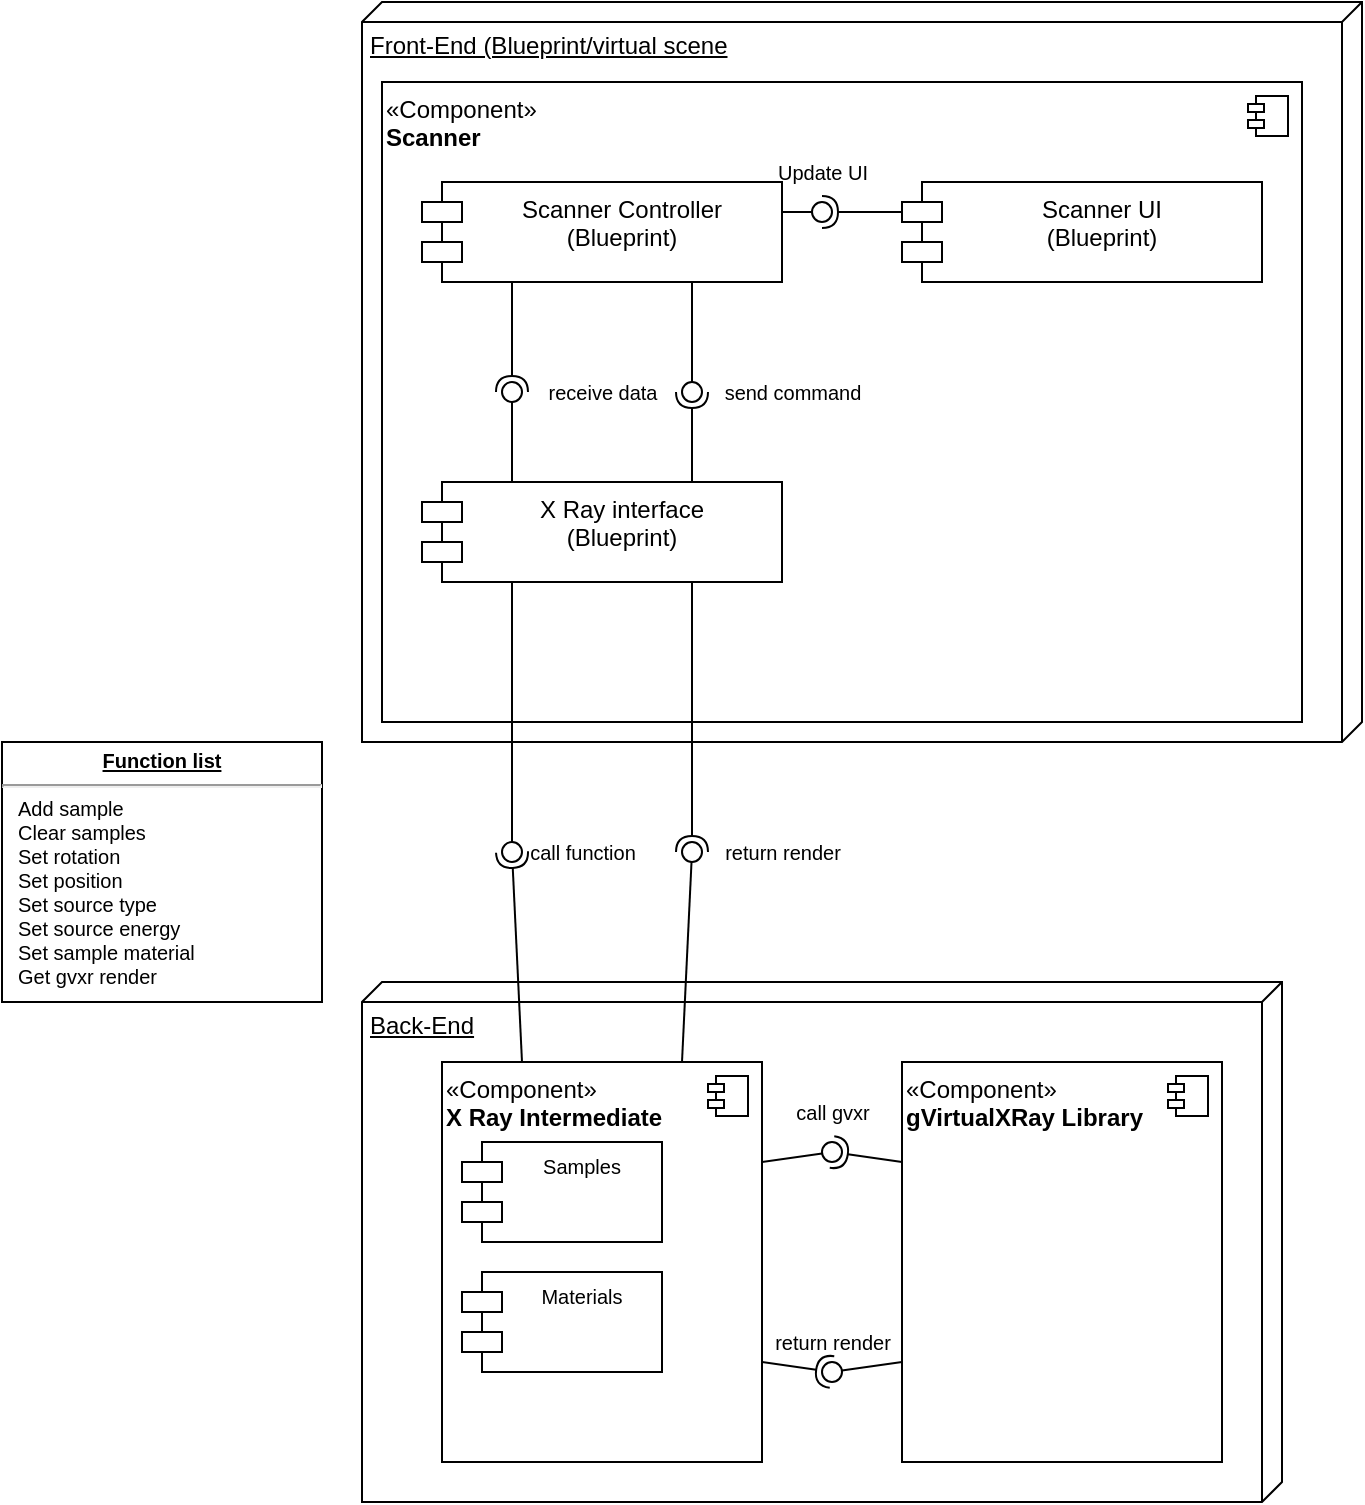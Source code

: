 <mxfile version="20.2.5" type="github"><diagram name="Page-1" id="5f0bae14-7c28-e335-631c-24af17079c00"><mxGraphModel dx="2081" dy="514" grid="1" gridSize="10" guides="1" tooltips="1" connect="1" arrows="1" fold="1" page="1" pageScale="1" pageWidth="1100" pageHeight="850" background="none" math="0" shadow="0"><root><mxCell id="0"/><mxCell id="1" parent="0"/><mxCell id="5TFn0p2gD0XYP7FQZgxb-5" value="Front-End (Blueprint/virtual scene" style="verticalAlign=top;align=left;spacingTop=8;spacingLeft=2;spacingRight=12;shape=cube;size=10;direction=south;fontStyle=4;html=1;" vertex="1" parent="1"><mxGeometry x="40" y="30" width="500" height="370" as="geometry"/></mxCell><mxCell id="5TFn0p2gD0XYP7FQZgxb-6" value="«Component»&lt;br&gt;&lt;b&gt;Scanner&lt;/b&gt;" style="html=1;dropTarget=0;align=left;verticalAlign=top;" vertex="1" parent="1"><mxGeometry x="50" y="70" width="460" height="320" as="geometry"/></mxCell><mxCell id="5TFn0p2gD0XYP7FQZgxb-7" value="" style="shape=module;jettyWidth=8;jettyHeight=4;" vertex="1" parent="5TFn0p2gD0XYP7FQZgxb-6"><mxGeometry x="1" width="20" height="20" relative="1" as="geometry"><mxPoint x="-27" y="7" as="offset"/></mxGeometry></mxCell><mxCell id="5TFn0p2gD0XYP7FQZgxb-8" value="Scanner Controller&#10;(Blueprint)" style="shape=module;align=left;spacingLeft=20;align=center;verticalAlign=top;" vertex="1" parent="1"><mxGeometry x="70" y="120" width="180" height="50" as="geometry"/></mxCell><mxCell id="5TFn0p2gD0XYP7FQZgxb-9" value="X Ray interface&#10;(Blueprint)" style="shape=module;align=left;spacingLeft=20;align=center;verticalAlign=top;" vertex="1" parent="1"><mxGeometry x="70" y="270" width="180" height="50" as="geometry"/></mxCell><mxCell id="5TFn0p2gD0XYP7FQZgxb-10" value="Back-End" style="verticalAlign=top;align=left;spacingTop=8;spacingLeft=2;spacingRight=12;shape=cube;size=10;direction=south;fontStyle=4;html=1;" vertex="1" parent="1"><mxGeometry x="40" y="520" width="460" height="260" as="geometry"/></mxCell><mxCell id="5TFn0p2gD0XYP7FQZgxb-11" value="«Component»&lt;br&gt;&lt;b&gt;gVirtualXRay Library&lt;/b&gt;" style="html=1;dropTarget=0;align=left;verticalAlign=top;" vertex="1" parent="1"><mxGeometry x="310" y="560" width="160" height="200" as="geometry"/></mxCell><mxCell id="5TFn0p2gD0XYP7FQZgxb-12" value="" style="shape=module;jettyWidth=8;jettyHeight=4;" vertex="1" parent="5TFn0p2gD0XYP7FQZgxb-11"><mxGeometry x="1" width="20" height="20" relative="1" as="geometry"><mxPoint x="-27" y="7" as="offset"/></mxGeometry></mxCell><mxCell id="5TFn0p2gD0XYP7FQZgxb-15" value="«Component»&lt;br&gt;&lt;b&gt;X Ray Intermediate&lt;/b&gt;" style="html=1;dropTarget=0;align=left;verticalAlign=top;" vertex="1" parent="1"><mxGeometry x="80" y="560" width="160" height="200" as="geometry"/></mxCell><mxCell id="5TFn0p2gD0XYP7FQZgxb-16" value="" style="shape=module;jettyWidth=8;jettyHeight=4;" vertex="1" parent="5TFn0p2gD0XYP7FQZgxb-15"><mxGeometry x="1" width="20" height="20" relative="1" as="geometry"><mxPoint x="-27" y="7" as="offset"/></mxGeometry></mxCell><mxCell id="5TFn0p2gD0XYP7FQZgxb-17" value="Scanner UI&#10;(Blueprint)" style="shape=module;align=left;spacingLeft=20;align=center;verticalAlign=top;" vertex="1" parent="1"><mxGeometry x="310" y="120" width="180" height="50" as="geometry"/></mxCell><mxCell id="5TFn0p2gD0XYP7FQZgxb-27" value="" style="rounded=0;orthogonalLoop=1;jettySize=auto;html=1;endArrow=none;endFill=0;sketch=0;sourcePerimeterSpacing=0;targetPerimeterSpacing=0;exitX=0.25;exitY=0;exitDx=0;exitDy=0;" edge="1" target="5TFn0p2gD0XYP7FQZgxb-29" parent="1" source="5TFn0p2gD0XYP7FQZgxb-9"><mxGeometry relative="1" as="geometry"><mxPoint x="110" y="225" as="sourcePoint"/></mxGeometry></mxCell><mxCell id="5TFn0p2gD0XYP7FQZgxb-28" value="" style="rounded=0;orthogonalLoop=1;jettySize=auto;html=1;endArrow=halfCircle;endFill=0;entryX=0.5;entryY=0.5;endSize=6;strokeWidth=1;sketch=0;exitX=0.25;exitY=1;exitDx=0;exitDy=0;" edge="1" target="5TFn0p2gD0XYP7FQZgxb-29" parent="1" source="5TFn0p2gD0XYP7FQZgxb-8"><mxGeometry relative="1" as="geometry"><mxPoint x="150" y="225" as="sourcePoint"/></mxGeometry></mxCell><mxCell id="5TFn0p2gD0XYP7FQZgxb-29" value="" style="ellipse;whiteSpace=wrap;html=1;align=center;aspect=fixed;resizable=0;points=[];outlineConnect=0;sketch=0;" vertex="1" parent="1"><mxGeometry x="110" y="220" width="10" height="10" as="geometry"/></mxCell><mxCell id="5TFn0p2gD0XYP7FQZgxb-30" value="" style="rounded=0;orthogonalLoop=1;jettySize=auto;html=1;endArrow=none;endFill=0;sketch=0;sourcePerimeterSpacing=0;targetPerimeterSpacing=0;exitX=0.75;exitY=1;exitDx=0;exitDy=0;" edge="1" target="5TFn0p2gD0XYP7FQZgxb-32" parent="1" source="5TFn0p2gD0XYP7FQZgxb-8"><mxGeometry relative="1" as="geometry"><mxPoint x="190" y="225" as="sourcePoint"/></mxGeometry></mxCell><mxCell id="5TFn0p2gD0XYP7FQZgxb-31" value="" style="rounded=0;orthogonalLoop=1;jettySize=auto;html=1;endArrow=halfCircle;endFill=0;entryX=0.5;entryY=0.5;endSize=6;strokeWidth=1;sketch=0;exitX=0.75;exitY=0;exitDx=0;exitDy=0;" edge="1" target="5TFn0p2gD0XYP7FQZgxb-32" parent="1" source="5TFn0p2gD0XYP7FQZgxb-9"><mxGeometry relative="1" as="geometry"><mxPoint x="230" y="225" as="sourcePoint"/></mxGeometry></mxCell><mxCell id="5TFn0p2gD0XYP7FQZgxb-32" value="" style="ellipse;whiteSpace=wrap;html=1;align=center;aspect=fixed;resizable=0;points=[];outlineConnect=0;sketch=0;" vertex="1" parent="1"><mxGeometry x="200" y="220" width="10" height="10" as="geometry"/></mxCell><mxCell id="5TFn0p2gD0XYP7FQZgxb-34" value="send command" style="text;html=1;align=center;verticalAlign=middle;resizable=0;points=[];autosize=1;strokeColor=none;fillColor=none;fontSize=10;" vertex="1" parent="1"><mxGeometry x="210" y="210" width="90" height="30" as="geometry"/></mxCell><mxCell id="5TFn0p2gD0XYP7FQZgxb-35" value="receive data" style="text;html=1;align=center;verticalAlign=middle;resizable=0;points=[];autosize=1;strokeColor=none;fillColor=none;fontSize=10;" vertex="1" parent="1"><mxGeometry x="120" y="210" width="80" height="30" as="geometry"/></mxCell><mxCell id="5TFn0p2gD0XYP7FQZgxb-36" value="" style="rounded=0;orthogonalLoop=1;jettySize=auto;html=1;endArrow=none;endFill=0;sketch=0;sourcePerimeterSpacing=0;targetPerimeterSpacing=0;fontSize=10;exitX=0.25;exitY=1;exitDx=0;exitDy=0;" edge="1" target="5TFn0p2gD0XYP7FQZgxb-38" parent="1" source="5TFn0p2gD0XYP7FQZgxb-9"><mxGeometry relative="1" as="geometry"><mxPoint x="110" y="355" as="sourcePoint"/></mxGeometry></mxCell><mxCell id="5TFn0p2gD0XYP7FQZgxb-37" value="" style="rounded=0;orthogonalLoop=1;jettySize=auto;html=1;endArrow=halfCircle;endFill=0;entryX=0.5;entryY=0.5;endSize=6;strokeWidth=1;sketch=0;fontSize=10;exitX=0.25;exitY=0;exitDx=0;exitDy=0;" edge="1" target="5TFn0p2gD0XYP7FQZgxb-38" parent="1" source="5TFn0p2gD0XYP7FQZgxb-15"><mxGeometry relative="1" as="geometry"><mxPoint x="150" y="355" as="sourcePoint"/></mxGeometry></mxCell><mxCell id="5TFn0p2gD0XYP7FQZgxb-38" value="" style="ellipse;whiteSpace=wrap;html=1;align=center;aspect=fixed;resizable=0;points=[];outlineConnect=0;sketch=0;fontSize=10;" vertex="1" parent="1"><mxGeometry x="110" y="450" width="10" height="10" as="geometry"/></mxCell><mxCell id="5TFn0p2gD0XYP7FQZgxb-39" value="call function" style="text;html=1;align=center;verticalAlign=middle;resizable=0;points=[];autosize=1;strokeColor=none;fillColor=none;fontSize=10;" vertex="1" parent="1"><mxGeometry x="110" y="440" width="80" height="30" as="geometry"/></mxCell><mxCell id="5TFn0p2gD0XYP7FQZgxb-43" value="" style="rounded=0;orthogonalLoop=1;jettySize=auto;html=1;endArrow=none;endFill=0;sketch=0;sourcePerimeterSpacing=0;targetPerimeterSpacing=0;fontSize=10;exitX=1;exitY=0.25;exitDx=0;exitDy=0;" edge="1" target="5TFn0p2gD0XYP7FQZgxb-45" parent="1" source="5TFn0p2gD0XYP7FQZgxb-15"><mxGeometry relative="1" as="geometry"><mxPoint x="240" y="615" as="sourcePoint"/></mxGeometry></mxCell><mxCell id="5TFn0p2gD0XYP7FQZgxb-44" value="" style="rounded=0;orthogonalLoop=1;jettySize=auto;html=1;endArrow=halfCircle;endFill=0;entryX=0.5;entryY=0.5;endSize=6;strokeWidth=1;sketch=0;fontSize=10;exitX=0;exitY=0.25;exitDx=0;exitDy=0;" edge="1" target="5TFn0p2gD0XYP7FQZgxb-45" parent="1" source="5TFn0p2gD0XYP7FQZgxb-11"><mxGeometry relative="1" as="geometry"><mxPoint x="280" y="615" as="sourcePoint"/></mxGeometry></mxCell><mxCell id="5TFn0p2gD0XYP7FQZgxb-45" value="" style="ellipse;whiteSpace=wrap;html=1;align=center;aspect=fixed;resizable=0;points=[];outlineConnect=0;sketch=0;fontSize=10;" vertex="1" parent="1"><mxGeometry x="270" y="600" width="10" height="10" as="geometry"/></mxCell><mxCell id="5TFn0p2gD0XYP7FQZgxb-47" value="" style="rounded=0;orthogonalLoop=1;jettySize=auto;html=1;endArrow=none;endFill=0;sketch=0;sourcePerimeterSpacing=0;targetPerimeterSpacing=0;fontSize=10;exitX=0;exitY=0.75;exitDx=0;exitDy=0;" edge="1" target="5TFn0p2gD0XYP7FQZgxb-49" parent="1" source="5TFn0p2gD0XYP7FQZgxb-11"><mxGeometry relative="1" as="geometry"><mxPoint x="250" y="715" as="sourcePoint"/></mxGeometry></mxCell><mxCell id="5TFn0p2gD0XYP7FQZgxb-48" value="" style="rounded=0;orthogonalLoop=1;jettySize=auto;html=1;endArrow=halfCircle;endFill=0;entryX=0.5;entryY=0.5;endSize=6;strokeWidth=1;sketch=0;fontSize=10;exitX=1;exitY=0.75;exitDx=0;exitDy=0;" edge="1" target="5TFn0p2gD0XYP7FQZgxb-49" parent="1" source="5TFn0p2gD0XYP7FQZgxb-15"><mxGeometry relative="1" as="geometry"><mxPoint x="290" y="715" as="sourcePoint"/></mxGeometry></mxCell><mxCell id="5TFn0p2gD0XYP7FQZgxb-49" value="" style="ellipse;whiteSpace=wrap;html=1;align=center;aspect=fixed;resizable=0;points=[];outlineConnect=0;sketch=0;fontSize=10;" vertex="1" parent="1"><mxGeometry x="270" y="710" width="10" height="10" as="geometry"/></mxCell><mxCell id="5TFn0p2gD0XYP7FQZgxb-51" value="call gvxr" style="text;html=1;align=center;verticalAlign=middle;resizable=0;points=[];autosize=1;strokeColor=none;fillColor=none;fontSize=10;" vertex="1" parent="1"><mxGeometry x="245" y="570" width="60" height="30" as="geometry"/></mxCell><mxCell id="5TFn0p2gD0XYP7FQZgxb-52" value="return render" style="text;html=1;align=center;verticalAlign=middle;resizable=0;points=[];autosize=1;strokeColor=none;fillColor=none;fontSize=10;" vertex="1" parent="1"><mxGeometry x="235" y="685" width="80" height="30" as="geometry"/></mxCell><mxCell id="5TFn0p2gD0XYP7FQZgxb-53" value="" style="rounded=0;orthogonalLoop=1;jettySize=auto;html=1;endArrow=none;endFill=0;sketch=0;sourcePerimeterSpacing=0;targetPerimeterSpacing=0;fontSize=10;exitX=0.75;exitY=0;exitDx=0;exitDy=0;" edge="1" target="5TFn0p2gD0XYP7FQZgxb-55" parent="1" source="5TFn0p2gD0XYP7FQZgxb-15"><mxGeometry relative="1" as="geometry"><mxPoint x="195" y="425" as="sourcePoint"/></mxGeometry></mxCell><mxCell id="5TFn0p2gD0XYP7FQZgxb-54" value="" style="rounded=0;orthogonalLoop=1;jettySize=auto;html=1;endArrow=halfCircle;endFill=0;entryX=0.5;entryY=0.5;endSize=6;strokeWidth=1;sketch=0;fontSize=10;exitX=0.75;exitY=1;exitDx=0;exitDy=0;" edge="1" target="5TFn0p2gD0XYP7FQZgxb-55" parent="1" source="5TFn0p2gD0XYP7FQZgxb-9"><mxGeometry relative="1" as="geometry"><mxPoint x="235" y="425" as="sourcePoint"/></mxGeometry></mxCell><mxCell id="5TFn0p2gD0XYP7FQZgxb-55" value="" style="ellipse;whiteSpace=wrap;html=1;align=center;aspect=fixed;resizable=0;points=[];outlineConnect=0;sketch=0;fontSize=10;" vertex="1" parent="1"><mxGeometry x="200" y="450" width="10" height="10" as="geometry"/></mxCell><mxCell id="5TFn0p2gD0XYP7FQZgxb-56" value="return render" style="text;html=1;align=center;verticalAlign=middle;resizable=0;points=[];autosize=1;strokeColor=none;fillColor=none;fontSize=10;" vertex="1" parent="1"><mxGeometry x="210" y="440" width="80" height="30" as="geometry"/></mxCell><mxCell id="5TFn0p2gD0XYP7FQZgxb-57" value="" style="rounded=0;orthogonalLoop=1;jettySize=auto;html=1;endArrow=none;endFill=0;sketch=0;sourcePerimeterSpacing=0;targetPerimeterSpacing=0;fontSize=10;" edge="1" target="5TFn0p2gD0XYP7FQZgxb-59" parent="1"><mxGeometry relative="1" as="geometry"><mxPoint x="250" y="135" as="sourcePoint"/></mxGeometry></mxCell><mxCell id="5TFn0p2gD0XYP7FQZgxb-58" value="" style="rounded=0;orthogonalLoop=1;jettySize=auto;html=1;endArrow=halfCircle;endFill=0;entryX=0.5;entryY=0.5;endSize=6;strokeWidth=1;sketch=0;fontSize=10;exitX=0;exitY=0;exitDx=0;exitDy=15;exitPerimeter=0;" edge="1" target="5TFn0p2gD0XYP7FQZgxb-59" parent="1" source="5TFn0p2gD0XYP7FQZgxb-17"><mxGeometry relative="1" as="geometry"><mxPoint x="290" y="135" as="sourcePoint"/></mxGeometry></mxCell><mxCell id="5TFn0p2gD0XYP7FQZgxb-59" value="" style="ellipse;whiteSpace=wrap;html=1;align=center;aspect=fixed;resizable=0;points=[];outlineConnect=0;sketch=0;fontSize=10;" vertex="1" parent="1"><mxGeometry x="265" y="130" width="10" height="10" as="geometry"/></mxCell><mxCell id="5TFn0p2gD0XYP7FQZgxb-60" value="Update UI" style="text;html=1;align=center;verticalAlign=middle;resizable=0;points=[];autosize=1;strokeColor=none;fillColor=none;fontSize=10;" vertex="1" parent="1"><mxGeometry x="235" y="100" width="70" height="30" as="geometry"/></mxCell><mxCell id="5TFn0p2gD0XYP7FQZgxb-64" value="&lt;p style=&quot;margin: 4px 0px 0px; text-align: center; text-decoration: underline; font-size: 10px;&quot;&gt;&lt;b style=&quot;font-size: 10px;&quot;&gt;Function list&lt;/b&gt;&lt;/p&gt;&lt;hr style=&quot;font-size: 10px;&quot;&gt;&lt;p style=&quot;margin: 0px 0px 0px 8px; font-size: 10px;&quot;&gt;Add sample&lt;/p&gt;&lt;p style=&quot;margin: 0px 0px 0px 8px; font-size: 10px;&quot;&gt;Clear samples&lt;/p&gt;&lt;p style=&quot;margin: 0px 0px 0px 8px; font-size: 10px;&quot;&gt;Set rotation&lt;/p&gt;&lt;p style=&quot;margin: 0px 0px 0px 8px; font-size: 10px;&quot;&gt;Set position&lt;/p&gt;&lt;p style=&quot;margin: 0px 0px 0px 8px; font-size: 10px;&quot;&gt;Set source type&lt;/p&gt;&lt;p style=&quot;margin: 0px 0px 0px 8px; font-size: 10px;&quot;&gt;Set source energy&lt;/p&gt;&lt;p style=&quot;margin: 0px 0px 0px 8px; font-size: 10px;&quot;&gt;Set sample material&lt;/p&gt;&lt;p style=&quot;margin: 0px 0px 0px 8px; font-size: 10px;&quot;&gt;Get gvxr render&lt;/p&gt;" style="verticalAlign=top;align=left;overflow=fill;fontSize=10;fontFamily=Helvetica;html=1;" vertex="1" parent="1"><mxGeometry x="-140" y="400" width="160" height="130" as="geometry"/></mxCell><mxCell id="5TFn0p2gD0XYP7FQZgxb-65" value="Samples" style="shape=module;align=left;spacingLeft=20;align=center;verticalAlign=top;fontSize=10;" vertex="1" parent="1"><mxGeometry x="90" y="600" width="100" height="50" as="geometry"/></mxCell><mxCell id="5TFn0p2gD0XYP7FQZgxb-66" value="Materials" style="shape=module;align=left;spacingLeft=20;align=center;verticalAlign=top;fontSize=10;" vertex="1" parent="1"><mxGeometry x="90" y="665" width="100" height="50" as="geometry"/></mxCell></root></mxGraphModel></diagram></mxfile>